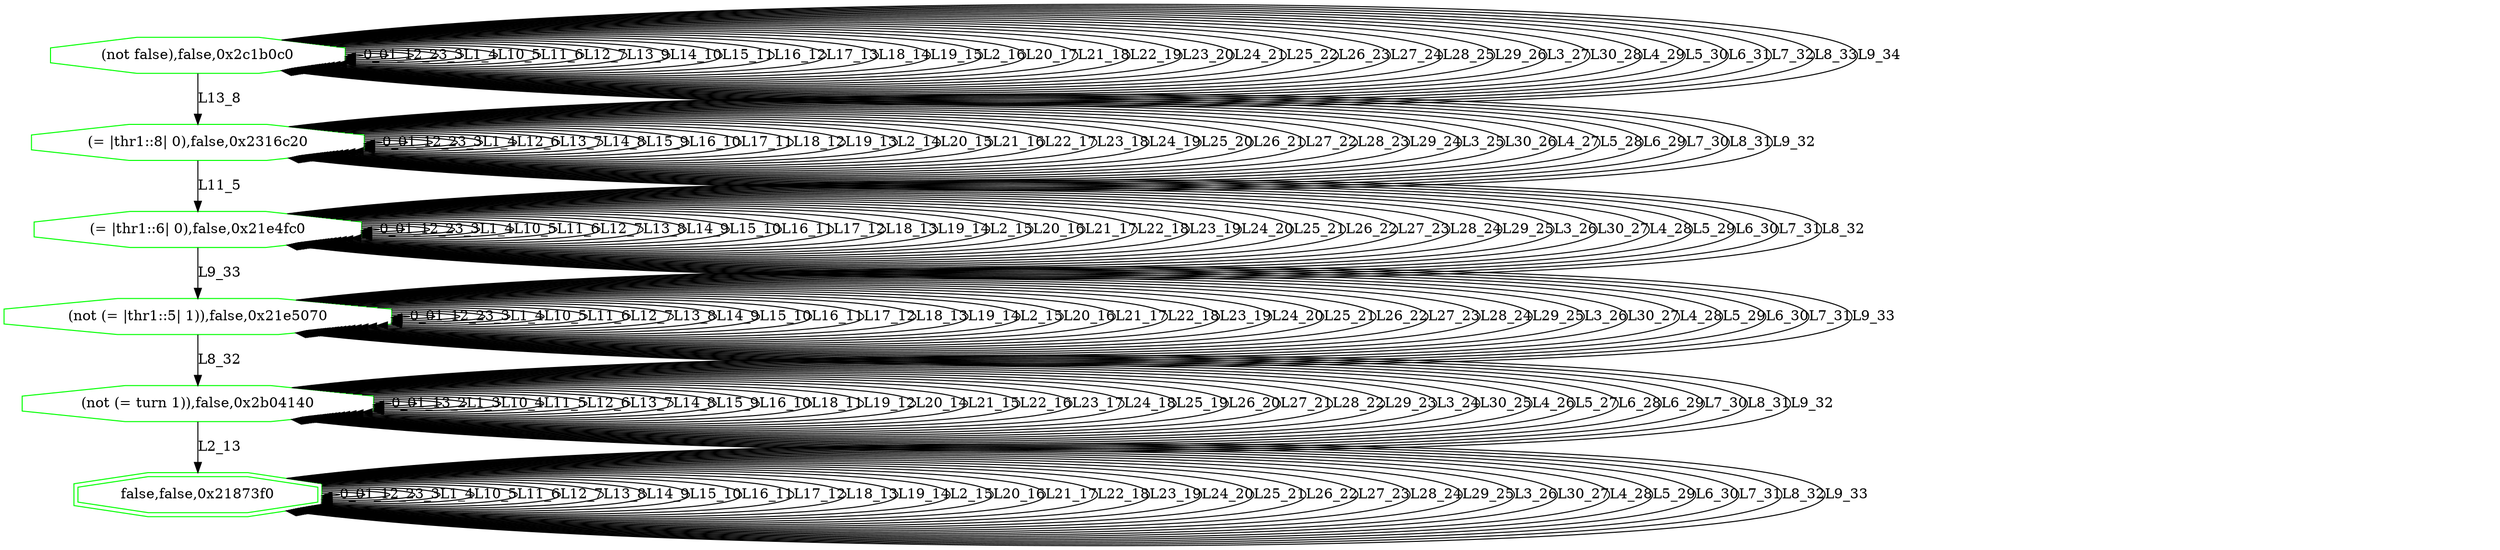 digraph G {
0[label="(not false),false,0x2c1b0c0", color=green,shape=octagon];
1[label="(= |thr1::8| 0),false,0x2316c20", color=green,shape=octagon];
2[label="(= |thr1::6| 0),false,0x21e4fc0", color=green,shape=octagon];
3[label="(not (= |thr1::5| 1)),false,0x21e5070", color=green,shape=octagon];
4[label="(not (= turn 1)),false,0x2b04140", color=green,shape=octagon];
5[label="false,false,0x21873f0", color=green,shape=doubleoctagon];
0->0 [label="0_0"];
0->0 [label="1_1"];
0->0 [label="2_2"];
0->0 [label="3_3"];
0->0 [label="L1_4"];
0->0 [label="L10_5"];
0->0 [label="L11_6"];
0->0 [label="L12_7"];
0->1 [label="L13_8"];
0->0 [label="L13_9"];
0->0 [label="L14_10"];
0->0 [label="L15_11"];
0->0 [label="L16_12"];
0->0 [label="L17_13"];
0->0 [label="L18_14"];
0->0 [label="L19_15"];
0->0 [label="L2_16"];
0->0 [label="L20_17"];
0->0 [label="L21_18"];
0->0 [label="L22_19"];
0->0 [label="L23_20"];
0->0 [label="L24_21"];
0->0 [label="L25_22"];
0->0 [label="L26_23"];
0->0 [label="L27_24"];
0->0 [label="L28_25"];
0->0 [label="L29_26"];
0->0 [label="L3_27"];
0->0 [label="L30_28"];
0->0 [label="L4_29"];
0->0 [label="L5_30"];
0->0 [label="L6_31"];
0->0 [label="L7_32"];
0->0 [label="L8_33"];
0->0 [label="L9_34"];
1->1 [label="0_0"];
1->1 [label="1_1"];
1->1 [label="2_2"];
1->1 [label="3_3"];
1->1 [label="L1_4"];
1->2 [label="L11_5"];
1->1 [label="L12_6"];
1->1 [label="L13_7"];
1->1 [label="L14_8"];
1->1 [label="L15_9"];
1->1 [label="L16_10"];
1->1 [label="L17_11"];
1->1 [label="L18_12"];
1->1 [label="L19_13"];
1->1 [label="L2_14"];
1->1 [label="L20_15"];
1->1 [label="L21_16"];
1->1 [label="L22_17"];
1->1 [label="L23_18"];
1->1 [label="L24_19"];
1->1 [label="L25_20"];
1->1 [label="L26_21"];
1->1 [label="L27_22"];
1->1 [label="L28_23"];
1->1 [label="L29_24"];
1->1 [label="L3_25"];
1->1 [label="L30_26"];
1->1 [label="L4_27"];
1->1 [label="L5_28"];
1->1 [label="L6_29"];
1->1 [label="L7_30"];
1->1 [label="L8_31"];
1->1 [label="L9_32"];
2->2 [label="0_0"];
2->2 [label="1_1"];
2->2 [label="2_2"];
2->2 [label="3_3"];
2->2 [label="L1_4"];
2->2 [label="L10_5"];
2->2 [label="L11_6"];
2->2 [label="L12_7"];
2->2 [label="L13_8"];
2->2 [label="L14_9"];
2->2 [label="L15_10"];
2->2 [label="L16_11"];
2->2 [label="L17_12"];
2->2 [label="L18_13"];
2->2 [label="L19_14"];
2->2 [label="L2_15"];
2->2 [label="L20_16"];
2->2 [label="L21_17"];
2->2 [label="L22_18"];
2->2 [label="L23_19"];
2->2 [label="L24_20"];
2->2 [label="L25_21"];
2->2 [label="L26_22"];
2->2 [label="L27_23"];
2->2 [label="L28_24"];
2->2 [label="L29_25"];
2->2 [label="L3_26"];
2->2 [label="L30_27"];
2->2 [label="L4_28"];
2->2 [label="L5_29"];
2->2 [label="L6_30"];
2->2 [label="L7_31"];
2->2 [label="L8_32"];
2->3 [label="L9_33"];
3->3 [label="0_0"];
3->3 [label="1_1"];
3->3 [label="2_2"];
3->3 [label="3_3"];
3->3 [label="L1_4"];
3->3 [label="L10_5"];
3->3 [label="L11_6"];
3->3 [label="L12_7"];
3->3 [label="L13_8"];
3->3 [label="L14_9"];
3->3 [label="L15_10"];
3->3 [label="L16_11"];
3->3 [label="L17_12"];
3->3 [label="L18_13"];
3->3 [label="L19_14"];
3->3 [label="L2_15"];
3->3 [label="L20_16"];
3->3 [label="L21_17"];
3->3 [label="L22_18"];
3->3 [label="L23_19"];
3->3 [label="L24_20"];
3->3 [label="L25_21"];
3->3 [label="L26_22"];
3->3 [label="L27_23"];
3->3 [label="L28_24"];
3->3 [label="L29_25"];
3->3 [label="L3_26"];
3->3 [label="L30_27"];
3->3 [label="L4_28"];
3->3 [label="L5_29"];
3->3 [label="L6_30"];
3->3 [label="L7_31"];
3->4 [label="L8_32"];
3->3 [label="L9_33"];
4->4 [label="0_0"];
4->4 [label="1_1"];
4->4 [label="3_2"];
4->4 [label="L1_3"];
4->4 [label="L10_4"];
4->4 [label="L11_5"];
4->4 [label="L12_6"];
4->4 [label="L13_7"];
4->4 [label="L14_8"];
4->4 [label="L15_9"];
4->4 [label="L16_10"];
4->4 [label="L18_11"];
4->4 [label="L19_12"];
4->5 [label="L2_13"];
4->4 [label="L20_14"];
4->4 [label="L21_15"];
4->4 [label="L22_16"];
4->4 [label="L23_17"];
4->4 [label="L24_18"];
4->4 [label="L25_19"];
4->4 [label="L26_20"];
4->4 [label="L27_21"];
4->4 [label="L28_22"];
4->4 [label="L29_23"];
4->4 [label="L3_24"];
4->4 [label="L30_25"];
4->4 [label="L4_26"];
4->4 [label="L5_27"];
4->4 [label="L6_28"];
4->4 [label="L6_29"];
4->4 [label="L7_30"];
4->4 [label="L8_31"];
4->4 [label="L9_32"];
5->5 [label="0_0"];
5->5 [label="1_1"];
5->5 [label="2_2"];
5->5 [label="3_3"];
5->5 [label="L1_4"];
5->5 [label="L10_5"];
5->5 [label="L11_6"];
5->5 [label="L12_7"];
5->5 [label="L13_8"];
5->5 [label="L14_9"];
5->5 [label="L15_10"];
5->5 [label="L16_11"];
5->5 [label="L17_12"];
5->5 [label="L18_13"];
5->5 [label="L19_14"];
5->5 [label="L2_15"];
5->5 [label="L20_16"];
5->5 [label="L21_17"];
5->5 [label="L22_18"];
5->5 [label="L23_19"];
5->5 [label="L24_20"];
5->5 [label="L25_21"];
5->5 [label="L26_22"];
5->5 [label="L27_23"];
5->5 [label="L28_24"];
5->5 [label="L29_25"];
5->5 [label="L3_26"];
5->5 [label="L30_27"];
5->5 [label="L4_28"];
5->5 [label="L5_29"];
5->5 [label="L6_30"];
5->5 [label="L7_31"];
5->5 [label="L8_32"];
5->5 [label="L9_33"];
}
